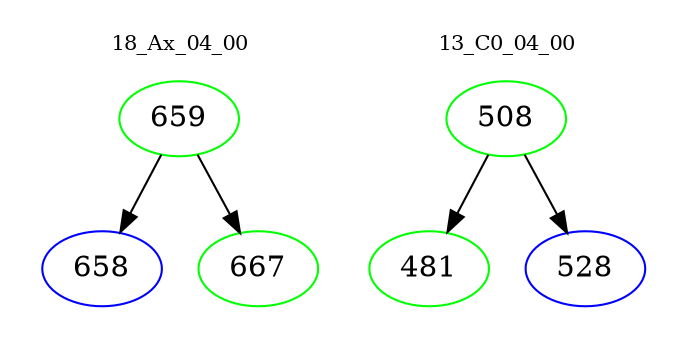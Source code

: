 digraph{
subgraph cluster_0 {
color = white
label = "18_Ax_04_00";
fontsize=10;
T0_659 [label="659", color="green"]
T0_659 -> T0_658 [color="black"]
T0_658 [label="658", color="blue"]
T0_659 -> T0_667 [color="black"]
T0_667 [label="667", color="green"]
}
subgraph cluster_1 {
color = white
label = "13_C0_04_00";
fontsize=10;
T1_508 [label="508", color="green"]
T1_508 -> T1_481 [color="black"]
T1_481 [label="481", color="green"]
T1_508 -> T1_528 [color="black"]
T1_528 [label="528", color="blue"]
}
}
